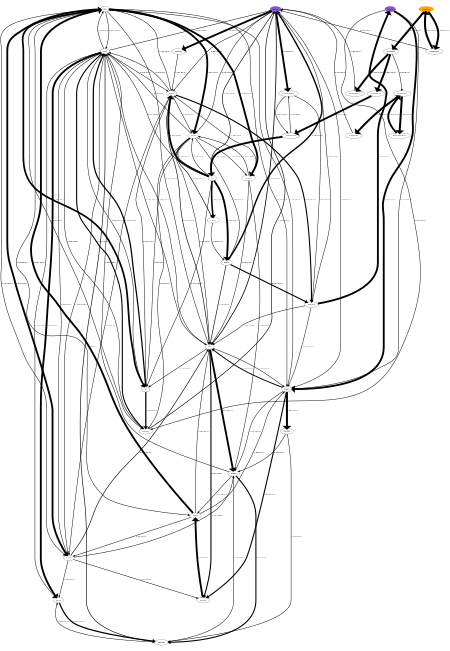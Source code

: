 digraph {
    graph [b="0,0,1558,558", rankdir=TB, center=true, splines=True, size="3,5!", dpi=400, ratio="fill"];
	NO -> N2 [label="3.3E-02%" fontcolor=black fontname=serif fontsize=16 penwidth=3]
	NO -> NH [label="7.6E-01%" fontcolor=black fontname=serif fontsize=16 penwidth=3]
	NO -> N [label="4.6E-01%" fontcolor=black fontname=serif fontsize=16 penwidth=3]
	NO -> N2O [label="3.0E-02%" fontcolor=black fontname=serif fontsize=16 penwidth=3]
	NO -> NO2 [label="1.0E+02%" fontcolor=black fontname=serif fontsize=16 penwidth=12]
	NO -> HCN [label="1.4E+00%" fontcolor=black fontname=serif fontsize=16 penwidth=3]
	NO -> NCO [label="2.2E-01%" fontcolor=black fontname=serif fontsize=16 penwidth=3]
	NO -> H2CN [label="4.8E+01%" fontcolor=black fontname=serif fontsize=16 penwidth=7]
	C5H5N -> C5H4N [label="1.0E+02%" fontcolor=black fontname=serif fontsize=16 penwidth=13]
	C5H5N -> C5H5NO [label="1.0E+02%" fontcolor=black fontname=serif fontsize=16 penwidth=13]
	H2CN -> NO [label="1.9E-01%" fontcolor=black fontname=serif fontsize=16 penwidth=3]
	H2CN -> HCN [label="1.0E+01%" fontcolor=black fontname=serif fontsize=16 penwidth=4]
	N2O -> N2 [label="3.7E+00%" fontcolor=black fontname=serif fontsize=16 penwidth=3]
	N2O -> N2H2 [label="8.7E+00%" fontcolor=black fontname=serif fontsize=16 penwidth=3]
	N2O -> NH [label="1.0E+01%" fontcolor=black fontname=serif fontsize=16 penwidth=4]
	N2O -> HNO [label="1.3E+00%" fontcolor=black fontname=serif fontsize=16 penwidth=3]
	N2O -> NO [label="1.9E+00%" fontcolor=black fontname=serif fontsize=16 penwidth=3]
	N2O -> NO2 [label="1.2E-02%" fontcolor=black fontname=serif fontsize=16 penwidth=3]
	N -> NO [label="5.8E+01%" fontcolor=black fontname=serif fontsize=16 penwidth=8]
	N -> H2CN [label="5.1E+01%" fontcolor=black fontname=serif fontsize=16 penwidth=8]
	HCN -> NH2 [label="9.4E-01%" fontcolor=black fontname=serif fontsize=16 penwidth=3]
	HCN -> NH [label="2.4E+01%" fontcolor=black fontname=serif fontsize=16 penwidth=5]
	HCN -> HNCO [label="3.0E+00%" fontcolor=black fontname=serif fontsize=16 penwidth=3]
	HCN -> NCO [label="3.9E+00%" fontcolor=black fontname=serif fontsize=16 penwidth=3]
	HCN -> CH2CHCN [label="9.5E+01%" fontcolor=black fontname=serif fontsize=16 penwidth=12]
	HCN -> HOCN [label="9.1E+01%" fontcolor=black fontname=serif fontsize=16 penwidth=12]
	NH -> N2H2 [label="4.2E+01%" fontcolor=black fontname=serif fontsize=16 penwidth=7]
	NH -> NH2 [label="1.3E-02%" fontcolor=black fontname=serif fontsize=16 penwidth=3]
	NH -> HNO [label="9.6E+01%" fontcolor=black fontname=serif fontsize=16 penwidth=12]
	NH -> N [label="8.7E+00%" fontcolor=black fontname=serif fontsize=16 penwidth=3]
	NH -> NO [label="2.7E+00%" fontcolor=black fontname=serif fontsize=16 penwidth=3]
	NCO -> N2 [label="1.7E-02%" fontcolor=black fontname=serif fontsize=16 penwidth=3]
	NCO -> NH [label="1.1E+01%" fontcolor=black fontname=serif fontsize=16 penwidth=4]
	NCO -> N [label="1.2E-01%" fontcolor=black fontname=serif fontsize=16 penwidth=3]
	NCO -> N2O [label="3.0E-02%" fontcolor=black fontname=serif fontsize=16 penwidth=3]
	NCO -> NO [label="2.2E-01%" fontcolor=black fontname=serif fontsize=16 penwidth=3]
	NCO -> HNCO [label="4.9E+01%" fontcolor=black fontname=serif fontsize=16 penwidth=7]
	NCO -> NCN [label="1.4E-02%" fontcolor=black fontname=serif fontsize=16 penwidth=3]
	NO2 -> HONO [label="5.9E+01%" fontcolor=black fontname=serif fontsize=16 penwidth=8]
	NO2 -> NO [label="3.1E+00%" fontcolor=black fontname=serif fontsize=16 penwidth=3]
	N2 -> NNH [label="3.5E+00%" fontcolor=black fontname=serif fontsize=16 penwidth=3]
	N2 -> NH2 [label="1.8E-01%" fontcolor=black fontname=serif fontsize=16 penwidth=3]
	N2 -> NH [label="2.2E+00%" fontcolor=black fontname=serif fontsize=16 penwidth=3]
	N2 -> N [label="8.9E+01%" fontcolor=black fontname=serif fontsize=16 penwidth=11]
	N2 -> N2O [label="1.0E+02%" fontcolor=black fontname=serif fontsize=16 penwidth=12]
	N2 -> NO [label="1.0E+01%" fontcolor=black fontname=serif fontsize=16 penwidth=3]
	N2 -> NCN [label="9.8E+01%" fontcolor=black fontname=serif fontsize=16 penwidth=12]
	N2 -> H2CN [label="1.6E-02%" fontcolor=black fontname=serif fontsize=16 penwidth=3]
	N2 -> HNCN [label="1.0E+02%" fontcolor=black fontname=serif fontsize=16 penwidth=12]
	NH3 -> NH2 [label="9.7E+01%" fontcolor=black fontname=serif fontsize=16 penwidth=12]
	NH3 -> H2CN [label="1.0E+00%" fontcolor=black fontname=serif fontsize=16 penwidth=3]
	C5H4N -> C5H4NO [label="4.3E-01%" fontcolor=black fontname=serif fontsize=16 penwidth=3]
	C5H4N -> C5H4NO2 [label="1.0E+02%" fontcolor=black fontname=serif fontsize=16 penwidth=13]
	C5H4N -> C4H4CN [label="1.0E+02%" fontcolor=black fontname=serif fontsize=16 penwidth=13]
	C5H5NO -> HCN [label="6.0E-02%" fontcolor=black fontname=serif fontsize=16 penwidth=3]
	C5H5NO -> C5H5N [label="1.0E+02%" fontcolor=black fontname=serif fontsize=16 penwidth=13]
	N2H2 -> NNH [label="9.5E+01%" fontcolor=black fontname=serif fontsize=16 penwidth=12]
	HNO -> NNH [label="1.8E+00%" fontcolor=black fontname=serif fontsize=16 penwidth=3]
	HNO -> HONO [label="4.1E+01%" fontcolor=black fontname=serif fontsize=16 penwidth=7]
	HNO -> NO [label="2.1E+00%" fontcolor=black fontname=serif fontsize=16 penwidth=3]
	NH2 -> N2 [label="1.7E-02%" fontcolor=black fontname=serif fontsize=16 penwidth=3]
	NH2 -> N2H2 [label="4.9E+01%" fontcolor=black fontname=serif fontsize=16 penwidth=7]
	NH2 -> NH [label="3.8E+01%" fontcolor=black fontname=serif fontsize=16 penwidth=6]
	NH2 -> HNO [label="3.1E+00%" fontcolor=black fontname=serif fontsize=16 penwidth=3]
	NH2 -> H2NO [label="1.0E+02%" fontcolor=black fontname=serif fontsize=16 penwidth=13]
	NH2 -> NH3 [label="6.7E+00%" fontcolor=black fontname=serif fontsize=16 penwidth=3]
	HNCO -> NH2 [label="1.7E+00%" fontcolor=black fontname=serif fontsize=16 penwidth=3]
	HNCO -> NH [label="2.9E+00%" fontcolor=black fontname=serif fontsize=16 penwidth=3]
	HNCO -> NH3 [label="9.3E+01%" fontcolor=black fontname=serif fontsize=16 penwidth=12]
	CH2CHCN -> HNCO [label="1.2E-02%" fontcolor=black fontname=serif fontsize=16 penwidth=3]
	CH2CHCN -> CHCHCN [label="2.0E+00%" fontcolor=black fontname=serif fontsize=16 penwidth=3]
	HOCN -> NCO [label="3.7E-01%" fontcolor=black fontname=serif fontsize=16 penwidth=3]
	NCN -> NH [label="1.4E-01%" fontcolor=black fontname=serif fontsize=16 penwidth=3]
	NCN -> N [label="3.4E-02%" fontcolor=black fontname=serif fontsize=16 penwidth=3]
	NCN -> NO [label="6.2E-02%" fontcolor=black fontname=serif fontsize=16 penwidth=3]
	NCN -> HCN [label="4.2E-02%" fontcolor=black fontname=serif fontsize=16 penwidth=3]
	NCN -> HNC [label="3.2E-02%" fontcolor=black fontname=serif fontsize=16 penwidth=3]
	NCN -> CN [label="2.0E-02%" fontcolor=black fontname=serif fontsize=16 penwidth=3]
	NCN -> H2CN [label="1.5E-02%" fontcolor=black fontname=serif fontsize=16 penwidth=3]
	NCN -> C2N2 [label="1.9E+01%" fontcolor=black fontname=serif fontsize=16 penwidth=4]
	NCN -> HNCN [label="2.1E-02%" fontcolor=black fontname=serif fontsize=16 penwidth=3]
	HONO -> HNO [label="1.1E-02%" fontcolor=black fontname=serif fontsize=16 penwidth=3]
	HONO -> NO [label="1.5E+01%" fontcolor=black fontname=serif fontsize=16 penwidth=4]
	HONO -> NO2 [label="2.6E-01%" fontcolor=black fontname=serif fontsize=16 penwidth=3]
	NNH -> N2 [label="9.6E+01%" fontcolor=black fontname=serif fontsize=16 penwidth=12]
	NNH -> NH2 [label="1.3E-01%" fontcolor=black fontname=serif fontsize=16 penwidth=3]
	NNH -> NH [label="2.6E-01%" fontcolor=black fontname=serif fontsize=16 penwidth=3]
	NNH -> N2O [label="5.9E-02%" fontcolor=black fontname=serif fontsize=16 penwidth=3]
	HNCN -> NH [label="3.8E-01%" fontcolor=black fontname=serif fontsize=16 penwidth=3]
	HNCN -> HNO [label="1.0E-02%" fontcolor=black fontname=serif fontsize=16 penwidth=3]
	HNCN -> NCO [label="1.6E-02%" fontcolor=black fontname=serif fontsize=16 penwidth=3]
	HNCN -> NCN [label="1.6E+00%" fontcolor=black fontname=serif fontsize=16 penwidth=3]
	C5H4NO -> PYRLYL [label="1.0E+02%" fontcolor=black fontname=serif fontsize=16 penwidth=13]
	C5H4NO -> BNC4H4CO [label="1.0E+02%" fontcolor=black fontname=serif fontsize=16 penwidth=13]
	C5H4NO2 -> HCN [label="2.5E-01%" fontcolor=black fontname=serif fontsize=16 penwidth=3]
	C4H4CN -> CHCHCN [label="9.8E+01%" fontcolor=black fontname=serif fontsize=16 penwidth=12]
	H2NO -> HNO [label="5.4E-02%" fontcolor=black fontname=serif fontsize=16 penwidth=3]
	H2NO -> HONO [label="2.4E-02%" fontcolor=black fontname=serif fontsize=16 penwidth=3]
	CHCHCN -> CN [label="9.9E+01%" fontcolor=black fontname=serif fontsize=16 penwidth=12]
	CHCHCN -> CH2CHCN [label="5.4E+00%" fontcolor=black fontname=serif fontsize=16 penwidth=3]
	HNC -> NH [label="1.1E+01%" fontcolor=black fontname=serif fontsize=16 penwidth=4]
	HNC -> HCN [label="6.9E+01%" fontcolor=black fontname=serif fontsize=16 penwidth=9]
	HNC -> HNCO [label="4.8E+01%" fontcolor=black fontname=serif fontsize=16 penwidth=7]
	CN -> N [label="1.7E+00%" fontcolor=black fontname=serif fontsize=16 penwidth=3]
	CN -> NO [label="6.8E+00%" fontcolor=black fontname=serif fontsize=16 penwidth=3]
	CN -> HCN [label="1.9E+01%" fontcolor=black fontname=serif fontsize=16 penwidth=4]
	CN -> HNC [label="1.0E+02%" fontcolor=black fontname=serif fontsize=16 penwidth=12]
	CN -> NCO [label="9.5E+01%" fontcolor=black fontname=serif fontsize=16 penwidth=12]
	CN -> NCN [label="1.4E-02%" fontcolor=black fontname=serif fontsize=16 penwidth=3]
	CN -> C2N2 [label="7.3E+01%" fontcolor=black fontname=serif fontsize=16 penwidth=10]
	C2N2 -> HNC [label="3.3E-02%" fontcolor=black fontname=serif fontsize=16 penwidth=3]
	PYRLYL -> HCN [label="4.8E-02%" fontcolor=black fontname=serif fontsize=16 penwidth=3]
	BNC4H4CO -> C5H4NO [label="1.0E+02%" fontcolor=black fontname=serif fontsize=16 penwidth=12]
	NO [fontname=serif fontsize=16]
	C5H5N [fontname=serif fontsize=16]
	H2CN [fontname=serif fontsize=16]
	N2O [fontname=serif fontsize=16]
	N [fontname=serif fontsize=16]
	HCN [fontname=serif fontsize=16]
	NH [fontname=serif fontsize=16]
	NCO [fontname=serif fontsize=16]
	NO2 [fontname=serif fontsize=16]
	N2 [fontname=serif fontsize=16]
	NH3 [fontname=serif fontsize=16]
	C5H4N [fontname=serif fontsize=16]
	C5H5NO [fontname=serif fontsize=16]
	N2H2 [fontname=serif fontsize=16]
	HNO [fontname=serif fontsize=16]
	NH2 [fontname=serif fontsize=16]
	HNCO [fontname=serif fontsize=16]
	CH2CHCN [fontname=serif fontsize=16]
	HOCN [fontname=serif fontsize=16]
	NCN [fontname=serif fontsize=16]
	HONO [fontname=serif fontsize=16]
	NNH [fontname=serif fontsize=16]
	HNCN [fontname=serif fontsize=16]
	C5H4NO [fontname=serif fontsize=16]
	C5H4NO2 [fontname=serif fontsize=16]
	C4H4CN [fontname=serif fontsize=16]
	H2NO [fontname=serif fontsize=16]
	CHCHCN [fontname=serif fontsize=16]
	HNC [fontname=serif fontsize=16]
	CN [fontname=serif fontsize=16]
	C2N2 [fontname=serif fontsize=16]
	PYRLYL [fontname=serif fontsize=16]
	BNC4H4CO [fontname=serif fontsize=16]
	HCN [color="#500dbab1" fillcolor="#500dbab1" style=filled]
	NH3 [color="#500dbab1" fillcolor="#500dbab1" style=filled]
	C5H5N [color=orange fillcolor=orange style=filled]

    {rank="source"; C5H5N,NH3,HCN,N2}
}